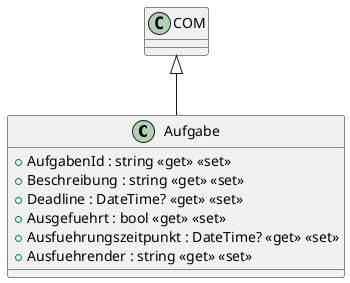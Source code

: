 @startuml
class Aufgabe {
    + AufgabenId : string <<get>> <<set>>
    + Beschreibung : string <<get>> <<set>>
    + Deadline : DateTime? <<get>> <<set>>
    + Ausgefuehrt : bool <<get>> <<set>>
    + Ausfuehrungszeitpunkt : DateTime? <<get>> <<set>>
    + Ausfuehrender : string <<get>> <<set>>
}
COM <|-- Aufgabe
@enduml
